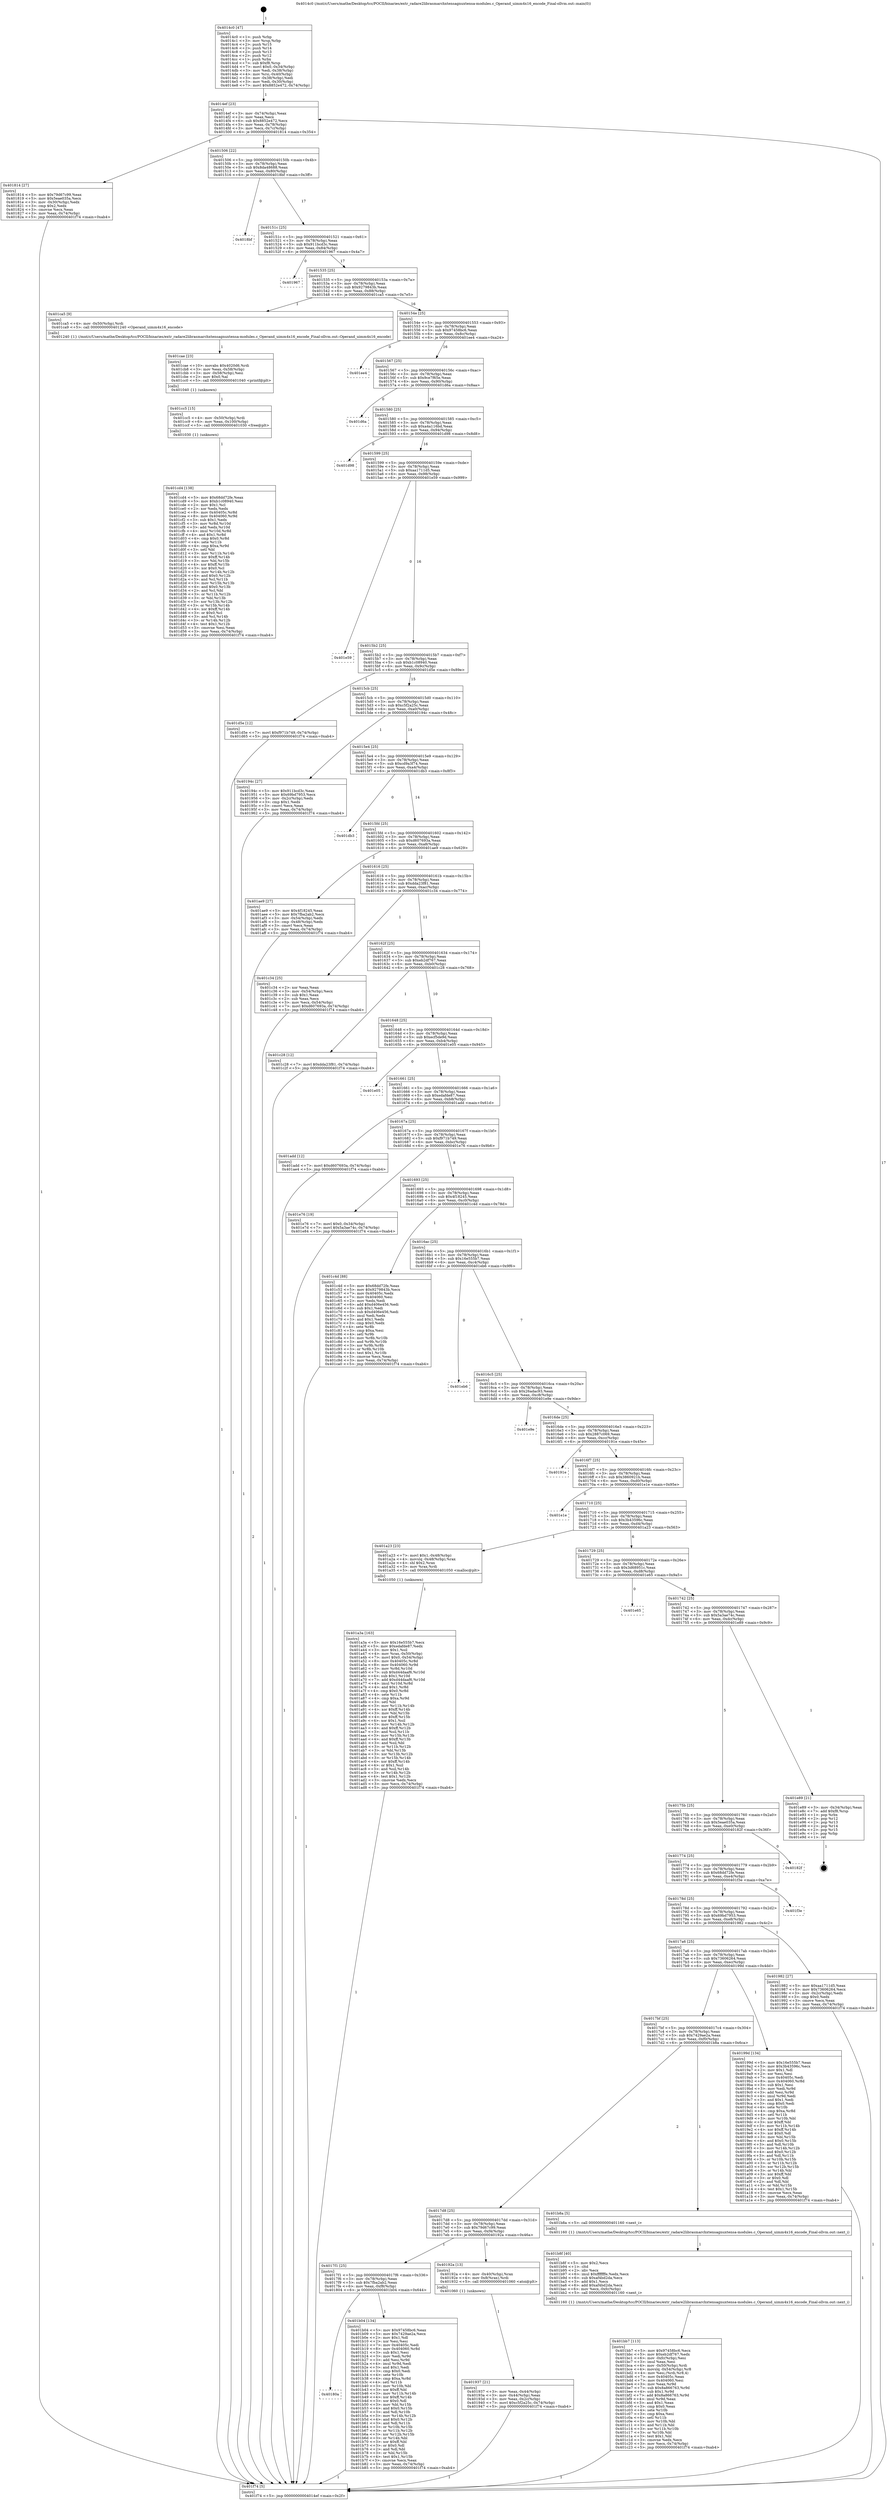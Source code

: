 digraph "0x4014c0" {
  label = "0x4014c0 (/mnt/c/Users/mathe/Desktop/tcc/POCII/binaries/extr_radare2librasmarchxtensagnuxtensa-modules.c_Operand_uimm4x16_encode_Final-ollvm.out::main(0))"
  labelloc = "t"
  node[shape=record]

  Entry [label="",width=0.3,height=0.3,shape=circle,fillcolor=black,style=filled]
  "0x4014ef" [label="{
     0x4014ef [23]\l
     | [instrs]\l
     &nbsp;&nbsp;0x4014ef \<+3\>: mov -0x74(%rbp),%eax\l
     &nbsp;&nbsp;0x4014f2 \<+2\>: mov %eax,%ecx\l
     &nbsp;&nbsp;0x4014f4 \<+6\>: sub $0x8852e472,%ecx\l
     &nbsp;&nbsp;0x4014fa \<+3\>: mov %eax,-0x78(%rbp)\l
     &nbsp;&nbsp;0x4014fd \<+3\>: mov %ecx,-0x7c(%rbp)\l
     &nbsp;&nbsp;0x401500 \<+6\>: je 0000000000401814 \<main+0x354\>\l
  }"]
  "0x401814" [label="{
     0x401814 [27]\l
     | [instrs]\l
     &nbsp;&nbsp;0x401814 \<+5\>: mov $0x79d67c99,%eax\l
     &nbsp;&nbsp;0x401819 \<+5\>: mov $0x5eae035a,%ecx\l
     &nbsp;&nbsp;0x40181e \<+3\>: mov -0x30(%rbp),%edx\l
     &nbsp;&nbsp;0x401821 \<+3\>: cmp $0x2,%edx\l
     &nbsp;&nbsp;0x401824 \<+3\>: cmovne %ecx,%eax\l
     &nbsp;&nbsp;0x401827 \<+3\>: mov %eax,-0x74(%rbp)\l
     &nbsp;&nbsp;0x40182a \<+5\>: jmp 0000000000401f74 \<main+0xab4\>\l
  }"]
  "0x401506" [label="{
     0x401506 [22]\l
     | [instrs]\l
     &nbsp;&nbsp;0x401506 \<+5\>: jmp 000000000040150b \<main+0x4b\>\l
     &nbsp;&nbsp;0x40150b \<+3\>: mov -0x78(%rbp),%eax\l
     &nbsp;&nbsp;0x40150e \<+5\>: sub $0x8da48688,%eax\l
     &nbsp;&nbsp;0x401513 \<+3\>: mov %eax,-0x80(%rbp)\l
     &nbsp;&nbsp;0x401516 \<+6\>: je 00000000004018bf \<main+0x3ff\>\l
  }"]
  "0x401f74" [label="{
     0x401f74 [5]\l
     | [instrs]\l
     &nbsp;&nbsp;0x401f74 \<+5\>: jmp 00000000004014ef \<main+0x2f\>\l
  }"]
  "0x4014c0" [label="{
     0x4014c0 [47]\l
     | [instrs]\l
     &nbsp;&nbsp;0x4014c0 \<+1\>: push %rbp\l
     &nbsp;&nbsp;0x4014c1 \<+3\>: mov %rsp,%rbp\l
     &nbsp;&nbsp;0x4014c4 \<+2\>: push %r15\l
     &nbsp;&nbsp;0x4014c6 \<+2\>: push %r14\l
     &nbsp;&nbsp;0x4014c8 \<+2\>: push %r13\l
     &nbsp;&nbsp;0x4014ca \<+2\>: push %r12\l
     &nbsp;&nbsp;0x4014cc \<+1\>: push %rbx\l
     &nbsp;&nbsp;0x4014cd \<+7\>: sub $0xf8,%rsp\l
     &nbsp;&nbsp;0x4014d4 \<+7\>: movl $0x0,-0x34(%rbp)\l
     &nbsp;&nbsp;0x4014db \<+3\>: mov %edi,-0x38(%rbp)\l
     &nbsp;&nbsp;0x4014de \<+4\>: mov %rsi,-0x40(%rbp)\l
     &nbsp;&nbsp;0x4014e2 \<+3\>: mov -0x38(%rbp),%edi\l
     &nbsp;&nbsp;0x4014e5 \<+3\>: mov %edi,-0x30(%rbp)\l
     &nbsp;&nbsp;0x4014e8 \<+7\>: movl $0x8852e472,-0x74(%rbp)\l
  }"]
  Exit [label="",width=0.3,height=0.3,shape=circle,fillcolor=black,style=filled,peripheries=2]
  "0x4018bf" [label="{
     0x4018bf\l
  }", style=dashed]
  "0x40151c" [label="{
     0x40151c [25]\l
     | [instrs]\l
     &nbsp;&nbsp;0x40151c \<+5\>: jmp 0000000000401521 \<main+0x61\>\l
     &nbsp;&nbsp;0x401521 \<+3\>: mov -0x78(%rbp),%eax\l
     &nbsp;&nbsp;0x401524 \<+5\>: sub $0x911bcd3c,%eax\l
     &nbsp;&nbsp;0x401529 \<+6\>: mov %eax,-0x84(%rbp)\l
     &nbsp;&nbsp;0x40152f \<+6\>: je 0000000000401967 \<main+0x4a7\>\l
  }"]
  "0x401cd4" [label="{
     0x401cd4 [138]\l
     | [instrs]\l
     &nbsp;&nbsp;0x401cd4 \<+5\>: mov $0x68dd72fe,%eax\l
     &nbsp;&nbsp;0x401cd9 \<+5\>: mov $0xb1c08940,%esi\l
     &nbsp;&nbsp;0x401cde \<+2\>: mov $0x1,%cl\l
     &nbsp;&nbsp;0x401ce0 \<+2\>: xor %edx,%edx\l
     &nbsp;&nbsp;0x401ce2 \<+8\>: mov 0x40405c,%r8d\l
     &nbsp;&nbsp;0x401cea \<+8\>: mov 0x404060,%r9d\l
     &nbsp;&nbsp;0x401cf2 \<+3\>: sub $0x1,%edx\l
     &nbsp;&nbsp;0x401cf5 \<+3\>: mov %r8d,%r10d\l
     &nbsp;&nbsp;0x401cf8 \<+3\>: add %edx,%r10d\l
     &nbsp;&nbsp;0x401cfb \<+4\>: imul %r10d,%r8d\l
     &nbsp;&nbsp;0x401cff \<+4\>: and $0x1,%r8d\l
     &nbsp;&nbsp;0x401d03 \<+4\>: cmp $0x0,%r8d\l
     &nbsp;&nbsp;0x401d07 \<+4\>: sete %r11b\l
     &nbsp;&nbsp;0x401d0b \<+4\>: cmp $0xa,%r9d\l
     &nbsp;&nbsp;0x401d0f \<+3\>: setl %bl\l
     &nbsp;&nbsp;0x401d12 \<+3\>: mov %r11b,%r14b\l
     &nbsp;&nbsp;0x401d15 \<+4\>: xor $0xff,%r14b\l
     &nbsp;&nbsp;0x401d19 \<+3\>: mov %bl,%r15b\l
     &nbsp;&nbsp;0x401d1c \<+4\>: xor $0xff,%r15b\l
     &nbsp;&nbsp;0x401d20 \<+3\>: xor $0x0,%cl\l
     &nbsp;&nbsp;0x401d23 \<+3\>: mov %r14b,%r12b\l
     &nbsp;&nbsp;0x401d26 \<+4\>: and $0x0,%r12b\l
     &nbsp;&nbsp;0x401d2a \<+3\>: and %cl,%r11b\l
     &nbsp;&nbsp;0x401d2d \<+3\>: mov %r15b,%r13b\l
     &nbsp;&nbsp;0x401d30 \<+4\>: and $0x0,%r13b\l
     &nbsp;&nbsp;0x401d34 \<+2\>: and %cl,%bl\l
     &nbsp;&nbsp;0x401d36 \<+3\>: or %r11b,%r12b\l
     &nbsp;&nbsp;0x401d39 \<+3\>: or %bl,%r13b\l
     &nbsp;&nbsp;0x401d3c \<+3\>: xor %r13b,%r12b\l
     &nbsp;&nbsp;0x401d3f \<+3\>: or %r15b,%r14b\l
     &nbsp;&nbsp;0x401d42 \<+4\>: xor $0xff,%r14b\l
     &nbsp;&nbsp;0x401d46 \<+3\>: or $0x0,%cl\l
     &nbsp;&nbsp;0x401d49 \<+3\>: and %cl,%r14b\l
     &nbsp;&nbsp;0x401d4c \<+3\>: or %r14b,%r12b\l
     &nbsp;&nbsp;0x401d4f \<+4\>: test $0x1,%r12b\l
     &nbsp;&nbsp;0x401d53 \<+3\>: cmovne %esi,%eax\l
     &nbsp;&nbsp;0x401d56 \<+3\>: mov %eax,-0x74(%rbp)\l
     &nbsp;&nbsp;0x401d59 \<+5\>: jmp 0000000000401f74 \<main+0xab4\>\l
  }"]
  "0x401967" [label="{
     0x401967\l
  }", style=dashed]
  "0x401535" [label="{
     0x401535 [25]\l
     | [instrs]\l
     &nbsp;&nbsp;0x401535 \<+5\>: jmp 000000000040153a \<main+0x7a\>\l
     &nbsp;&nbsp;0x40153a \<+3\>: mov -0x78(%rbp),%eax\l
     &nbsp;&nbsp;0x40153d \<+5\>: sub $0x9279843b,%eax\l
     &nbsp;&nbsp;0x401542 \<+6\>: mov %eax,-0x88(%rbp)\l
     &nbsp;&nbsp;0x401548 \<+6\>: je 0000000000401ca5 \<main+0x7e5\>\l
  }"]
  "0x401cc5" [label="{
     0x401cc5 [15]\l
     | [instrs]\l
     &nbsp;&nbsp;0x401cc5 \<+4\>: mov -0x50(%rbp),%rdi\l
     &nbsp;&nbsp;0x401cc9 \<+6\>: mov %eax,-0x100(%rbp)\l
     &nbsp;&nbsp;0x401ccf \<+5\>: call 0000000000401030 \<free@plt\>\l
     | [calls]\l
     &nbsp;&nbsp;0x401030 \{1\} (unknown)\l
  }"]
  "0x401ca5" [label="{
     0x401ca5 [9]\l
     | [instrs]\l
     &nbsp;&nbsp;0x401ca5 \<+4\>: mov -0x50(%rbp),%rdi\l
     &nbsp;&nbsp;0x401ca9 \<+5\>: call 0000000000401240 \<Operand_uimm4x16_encode\>\l
     | [calls]\l
     &nbsp;&nbsp;0x401240 \{1\} (/mnt/c/Users/mathe/Desktop/tcc/POCII/binaries/extr_radare2librasmarchxtensagnuxtensa-modules.c_Operand_uimm4x16_encode_Final-ollvm.out::Operand_uimm4x16_encode)\l
  }"]
  "0x40154e" [label="{
     0x40154e [25]\l
     | [instrs]\l
     &nbsp;&nbsp;0x40154e \<+5\>: jmp 0000000000401553 \<main+0x93\>\l
     &nbsp;&nbsp;0x401553 \<+3\>: mov -0x78(%rbp),%eax\l
     &nbsp;&nbsp;0x401556 \<+5\>: sub $0x97458bc6,%eax\l
     &nbsp;&nbsp;0x40155b \<+6\>: mov %eax,-0x8c(%rbp)\l
     &nbsp;&nbsp;0x401561 \<+6\>: je 0000000000401ee4 \<main+0xa24\>\l
  }"]
  "0x401cae" [label="{
     0x401cae [23]\l
     | [instrs]\l
     &nbsp;&nbsp;0x401cae \<+10\>: movabs $0x4020d6,%rdi\l
     &nbsp;&nbsp;0x401cb8 \<+3\>: mov %eax,-0x58(%rbp)\l
     &nbsp;&nbsp;0x401cbb \<+3\>: mov -0x58(%rbp),%esi\l
     &nbsp;&nbsp;0x401cbe \<+2\>: mov $0x0,%al\l
     &nbsp;&nbsp;0x401cc0 \<+5\>: call 0000000000401040 \<printf@plt\>\l
     | [calls]\l
     &nbsp;&nbsp;0x401040 \{1\} (unknown)\l
  }"]
  "0x401ee4" [label="{
     0x401ee4\l
  }", style=dashed]
  "0x401567" [label="{
     0x401567 [25]\l
     | [instrs]\l
     &nbsp;&nbsp;0x401567 \<+5\>: jmp 000000000040156c \<main+0xac\>\l
     &nbsp;&nbsp;0x40156c \<+3\>: mov -0x78(%rbp),%eax\l
     &nbsp;&nbsp;0x40156f \<+5\>: sub $0x9ce7f65e,%eax\l
     &nbsp;&nbsp;0x401574 \<+6\>: mov %eax,-0x90(%rbp)\l
     &nbsp;&nbsp;0x40157a \<+6\>: je 0000000000401d6a \<main+0x8aa\>\l
  }"]
  "0x401bb7" [label="{
     0x401bb7 [113]\l
     | [instrs]\l
     &nbsp;&nbsp;0x401bb7 \<+5\>: mov $0x97458bc6,%ecx\l
     &nbsp;&nbsp;0x401bbc \<+5\>: mov $0xeb2df767,%edx\l
     &nbsp;&nbsp;0x401bc1 \<+6\>: mov -0xfc(%rbp),%esi\l
     &nbsp;&nbsp;0x401bc7 \<+3\>: imul %eax,%esi\l
     &nbsp;&nbsp;0x401bca \<+4\>: mov -0x50(%rbp),%rdi\l
     &nbsp;&nbsp;0x401bce \<+4\>: movslq -0x54(%rbp),%r8\l
     &nbsp;&nbsp;0x401bd2 \<+4\>: mov %esi,(%rdi,%r8,4)\l
     &nbsp;&nbsp;0x401bd6 \<+7\>: mov 0x40405c,%eax\l
     &nbsp;&nbsp;0x401bdd \<+7\>: mov 0x404060,%esi\l
     &nbsp;&nbsp;0x401be4 \<+3\>: mov %eax,%r9d\l
     &nbsp;&nbsp;0x401be7 \<+7\>: sub $0x8a866763,%r9d\l
     &nbsp;&nbsp;0x401bee \<+4\>: sub $0x1,%r9d\l
     &nbsp;&nbsp;0x401bf2 \<+7\>: add $0x8a866763,%r9d\l
     &nbsp;&nbsp;0x401bf9 \<+4\>: imul %r9d,%eax\l
     &nbsp;&nbsp;0x401bfd \<+3\>: and $0x1,%eax\l
     &nbsp;&nbsp;0x401c00 \<+3\>: cmp $0x0,%eax\l
     &nbsp;&nbsp;0x401c03 \<+4\>: sete %r10b\l
     &nbsp;&nbsp;0x401c07 \<+3\>: cmp $0xa,%esi\l
     &nbsp;&nbsp;0x401c0a \<+4\>: setl %r11b\l
     &nbsp;&nbsp;0x401c0e \<+3\>: mov %r10b,%bl\l
     &nbsp;&nbsp;0x401c11 \<+3\>: and %r11b,%bl\l
     &nbsp;&nbsp;0x401c14 \<+3\>: xor %r11b,%r10b\l
     &nbsp;&nbsp;0x401c17 \<+3\>: or %r10b,%bl\l
     &nbsp;&nbsp;0x401c1a \<+3\>: test $0x1,%bl\l
     &nbsp;&nbsp;0x401c1d \<+3\>: cmovne %edx,%ecx\l
     &nbsp;&nbsp;0x401c20 \<+3\>: mov %ecx,-0x74(%rbp)\l
     &nbsp;&nbsp;0x401c23 \<+5\>: jmp 0000000000401f74 \<main+0xab4\>\l
  }"]
  "0x401d6a" [label="{
     0x401d6a\l
  }", style=dashed]
  "0x401580" [label="{
     0x401580 [25]\l
     | [instrs]\l
     &nbsp;&nbsp;0x401580 \<+5\>: jmp 0000000000401585 \<main+0xc5\>\l
     &nbsp;&nbsp;0x401585 \<+3\>: mov -0x78(%rbp),%eax\l
     &nbsp;&nbsp;0x401588 \<+5\>: sub $0xa4a116bd,%eax\l
     &nbsp;&nbsp;0x40158d \<+6\>: mov %eax,-0x94(%rbp)\l
     &nbsp;&nbsp;0x401593 \<+6\>: je 0000000000401d98 \<main+0x8d8\>\l
  }"]
  "0x401b8f" [label="{
     0x401b8f [40]\l
     | [instrs]\l
     &nbsp;&nbsp;0x401b8f \<+5\>: mov $0x2,%ecx\l
     &nbsp;&nbsp;0x401b94 \<+1\>: cltd\l
     &nbsp;&nbsp;0x401b95 \<+2\>: idiv %ecx\l
     &nbsp;&nbsp;0x401b97 \<+6\>: imul $0xfffffffe,%edx,%ecx\l
     &nbsp;&nbsp;0x401b9d \<+6\>: sub $0xaf4bd2da,%ecx\l
     &nbsp;&nbsp;0x401ba3 \<+3\>: add $0x1,%ecx\l
     &nbsp;&nbsp;0x401ba6 \<+6\>: add $0xaf4bd2da,%ecx\l
     &nbsp;&nbsp;0x401bac \<+6\>: mov %ecx,-0xfc(%rbp)\l
     &nbsp;&nbsp;0x401bb2 \<+5\>: call 0000000000401160 \<next_i\>\l
     | [calls]\l
     &nbsp;&nbsp;0x401160 \{1\} (/mnt/c/Users/mathe/Desktop/tcc/POCII/binaries/extr_radare2librasmarchxtensagnuxtensa-modules.c_Operand_uimm4x16_encode_Final-ollvm.out::next_i)\l
  }"]
  "0x401d98" [label="{
     0x401d98\l
  }", style=dashed]
  "0x401599" [label="{
     0x401599 [25]\l
     | [instrs]\l
     &nbsp;&nbsp;0x401599 \<+5\>: jmp 000000000040159e \<main+0xde\>\l
     &nbsp;&nbsp;0x40159e \<+3\>: mov -0x78(%rbp),%eax\l
     &nbsp;&nbsp;0x4015a1 \<+5\>: sub $0xaa1711d5,%eax\l
     &nbsp;&nbsp;0x4015a6 \<+6\>: mov %eax,-0x98(%rbp)\l
     &nbsp;&nbsp;0x4015ac \<+6\>: je 0000000000401e59 \<main+0x999\>\l
  }"]
  "0x40180a" [label="{
     0x40180a\l
  }", style=dashed]
  "0x401e59" [label="{
     0x401e59\l
  }", style=dashed]
  "0x4015b2" [label="{
     0x4015b2 [25]\l
     | [instrs]\l
     &nbsp;&nbsp;0x4015b2 \<+5\>: jmp 00000000004015b7 \<main+0xf7\>\l
     &nbsp;&nbsp;0x4015b7 \<+3\>: mov -0x78(%rbp),%eax\l
     &nbsp;&nbsp;0x4015ba \<+5\>: sub $0xb1c08940,%eax\l
     &nbsp;&nbsp;0x4015bf \<+6\>: mov %eax,-0x9c(%rbp)\l
     &nbsp;&nbsp;0x4015c5 \<+6\>: je 0000000000401d5e \<main+0x89e\>\l
  }"]
  "0x401b04" [label="{
     0x401b04 [134]\l
     | [instrs]\l
     &nbsp;&nbsp;0x401b04 \<+5\>: mov $0x97458bc6,%eax\l
     &nbsp;&nbsp;0x401b09 \<+5\>: mov $0x7429ae2a,%ecx\l
     &nbsp;&nbsp;0x401b0e \<+2\>: mov $0x1,%dl\l
     &nbsp;&nbsp;0x401b10 \<+2\>: xor %esi,%esi\l
     &nbsp;&nbsp;0x401b12 \<+7\>: mov 0x40405c,%edi\l
     &nbsp;&nbsp;0x401b19 \<+8\>: mov 0x404060,%r8d\l
     &nbsp;&nbsp;0x401b21 \<+3\>: sub $0x1,%esi\l
     &nbsp;&nbsp;0x401b24 \<+3\>: mov %edi,%r9d\l
     &nbsp;&nbsp;0x401b27 \<+3\>: add %esi,%r9d\l
     &nbsp;&nbsp;0x401b2a \<+4\>: imul %r9d,%edi\l
     &nbsp;&nbsp;0x401b2e \<+3\>: and $0x1,%edi\l
     &nbsp;&nbsp;0x401b31 \<+3\>: cmp $0x0,%edi\l
     &nbsp;&nbsp;0x401b34 \<+4\>: sete %r10b\l
     &nbsp;&nbsp;0x401b38 \<+4\>: cmp $0xa,%r8d\l
     &nbsp;&nbsp;0x401b3c \<+4\>: setl %r11b\l
     &nbsp;&nbsp;0x401b40 \<+3\>: mov %r10b,%bl\l
     &nbsp;&nbsp;0x401b43 \<+3\>: xor $0xff,%bl\l
     &nbsp;&nbsp;0x401b46 \<+3\>: mov %r11b,%r14b\l
     &nbsp;&nbsp;0x401b49 \<+4\>: xor $0xff,%r14b\l
     &nbsp;&nbsp;0x401b4d \<+3\>: xor $0x0,%dl\l
     &nbsp;&nbsp;0x401b50 \<+3\>: mov %bl,%r15b\l
     &nbsp;&nbsp;0x401b53 \<+4\>: and $0x0,%r15b\l
     &nbsp;&nbsp;0x401b57 \<+3\>: and %dl,%r10b\l
     &nbsp;&nbsp;0x401b5a \<+3\>: mov %r14b,%r12b\l
     &nbsp;&nbsp;0x401b5d \<+4\>: and $0x0,%r12b\l
     &nbsp;&nbsp;0x401b61 \<+3\>: and %dl,%r11b\l
     &nbsp;&nbsp;0x401b64 \<+3\>: or %r10b,%r15b\l
     &nbsp;&nbsp;0x401b67 \<+3\>: or %r11b,%r12b\l
     &nbsp;&nbsp;0x401b6a \<+3\>: xor %r12b,%r15b\l
     &nbsp;&nbsp;0x401b6d \<+3\>: or %r14b,%bl\l
     &nbsp;&nbsp;0x401b70 \<+3\>: xor $0xff,%bl\l
     &nbsp;&nbsp;0x401b73 \<+3\>: or $0x0,%dl\l
     &nbsp;&nbsp;0x401b76 \<+2\>: and %dl,%bl\l
     &nbsp;&nbsp;0x401b78 \<+3\>: or %bl,%r15b\l
     &nbsp;&nbsp;0x401b7b \<+4\>: test $0x1,%r15b\l
     &nbsp;&nbsp;0x401b7f \<+3\>: cmovne %ecx,%eax\l
     &nbsp;&nbsp;0x401b82 \<+3\>: mov %eax,-0x74(%rbp)\l
     &nbsp;&nbsp;0x401b85 \<+5\>: jmp 0000000000401f74 \<main+0xab4\>\l
  }"]
  "0x401d5e" [label="{
     0x401d5e [12]\l
     | [instrs]\l
     &nbsp;&nbsp;0x401d5e \<+7\>: movl $0xf971b749,-0x74(%rbp)\l
     &nbsp;&nbsp;0x401d65 \<+5\>: jmp 0000000000401f74 \<main+0xab4\>\l
  }"]
  "0x4015cb" [label="{
     0x4015cb [25]\l
     | [instrs]\l
     &nbsp;&nbsp;0x4015cb \<+5\>: jmp 00000000004015d0 \<main+0x110\>\l
     &nbsp;&nbsp;0x4015d0 \<+3\>: mov -0x78(%rbp),%eax\l
     &nbsp;&nbsp;0x4015d3 \<+5\>: sub $0xc5f2a25c,%eax\l
     &nbsp;&nbsp;0x4015d8 \<+6\>: mov %eax,-0xa0(%rbp)\l
     &nbsp;&nbsp;0x4015de \<+6\>: je 000000000040194c \<main+0x48c\>\l
  }"]
  "0x401a3a" [label="{
     0x401a3a [163]\l
     | [instrs]\l
     &nbsp;&nbsp;0x401a3a \<+5\>: mov $0x16e555b7,%ecx\l
     &nbsp;&nbsp;0x401a3f \<+5\>: mov $0xedafde87,%edx\l
     &nbsp;&nbsp;0x401a44 \<+3\>: mov $0x1,%sil\l
     &nbsp;&nbsp;0x401a47 \<+4\>: mov %rax,-0x50(%rbp)\l
     &nbsp;&nbsp;0x401a4b \<+7\>: movl $0x0,-0x54(%rbp)\l
     &nbsp;&nbsp;0x401a52 \<+8\>: mov 0x40405c,%r8d\l
     &nbsp;&nbsp;0x401a5a \<+8\>: mov 0x404060,%r9d\l
     &nbsp;&nbsp;0x401a62 \<+3\>: mov %r8d,%r10d\l
     &nbsp;&nbsp;0x401a65 \<+7\>: sub $0xd44daaf6,%r10d\l
     &nbsp;&nbsp;0x401a6c \<+4\>: sub $0x1,%r10d\l
     &nbsp;&nbsp;0x401a70 \<+7\>: add $0xd44daaf6,%r10d\l
     &nbsp;&nbsp;0x401a77 \<+4\>: imul %r10d,%r8d\l
     &nbsp;&nbsp;0x401a7b \<+4\>: and $0x1,%r8d\l
     &nbsp;&nbsp;0x401a7f \<+4\>: cmp $0x0,%r8d\l
     &nbsp;&nbsp;0x401a83 \<+4\>: sete %r11b\l
     &nbsp;&nbsp;0x401a87 \<+4\>: cmp $0xa,%r9d\l
     &nbsp;&nbsp;0x401a8b \<+3\>: setl %bl\l
     &nbsp;&nbsp;0x401a8e \<+3\>: mov %r11b,%r14b\l
     &nbsp;&nbsp;0x401a91 \<+4\>: xor $0xff,%r14b\l
     &nbsp;&nbsp;0x401a95 \<+3\>: mov %bl,%r15b\l
     &nbsp;&nbsp;0x401a98 \<+4\>: xor $0xff,%r15b\l
     &nbsp;&nbsp;0x401a9c \<+4\>: xor $0x1,%sil\l
     &nbsp;&nbsp;0x401aa0 \<+3\>: mov %r14b,%r12b\l
     &nbsp;&nbsp;0x401aa3 \<+4\>: and $0xff,%r12b\l
     &nbsp;&nbsp;0x401aa7 \<+3\>: and %sil,%r11b\l
     &nbsp;&nbsp;0x401aaa \<+3\>: mov %r15b,%r13b\l
     &nbsp;&nbsp;0x401aad \<+4\>: and $0xff,%r13b\l
     &nbsp;&nbsp;0x401ab1 \<+3\>: and %sil,%bl\l
     &nbsp;&nbsp;0x401ab4 \<+3\>: or %r11b,%r12b\l
     &nbsp;&nbsp;0x401ab7 \<+3\>: or %bl,%r13b\l
     &nbsp;&nbsp;0x401aba \<+3\>: xor %r13b,%r12b\l
     &nbsp;&nbsp;0x401abd \<+3\>: or %r15b,%r14b\l
     &nbsp;&nbsp;0x401ac0 \<+4\>: xor $0xff,%r14b\l
     &nbsp;&nbsp;0x401ac4 \<+4\>: or $0x1,%sil\l
     &nbsp;&nbsp;0x401ac8 \<+3\>: and %sil,%r14b\l
     &nbsp;&nbsp;0x401acb \<+3\>: or %r14b,%r12b\l
     &nbsp;&nbsp;0x401ace \<+4\>: test $0x1,%r12b\l
     &nbsp;&nbsp;0x401ad2 \<+3\>: cmovne %edx,%ecx\l
     &nbsp;&nbsp;0x401ad5 \<+3\>: mov %ecx,-0x74(%rbp)\l
     &nbsp;&nbsp;0x401ad8 \<+5\>: jmp 0000000000401f74 \<main+0xab4\>\l
  }"]
  "0x40194c" [label="{
     0x40194c [27]\l
     | [instrs]\l
     &nbsp;&nbsp;0x40194c \<+5\>: mov $0x911bcd3c,%eax\l
     &nbsp;&nbsp;0x401951 \<+5\>: mov $0x69bd7953,%ecx\l
     &nbsp;&nbsp;0x401956 \<+3\>: mov -0x2c(%rbp),%edx\l
     &nbsp;&nbsp;0x401959 \<+3\>: cmp $0x1,%edx\l
     &nbsp;&nbsp;0x40195c \<+3\>: cmovl %ecx,%eax\l
     &nbsp;&nbsp;0x40195f \<+3\>: mov %eax,-0x74(%rbp)\l
     &nbsp;&nbsp;0x401962 \<+5\>: jmp 0000000000401f74 \<main+0xab4\>\l
  }"]
  "0x4015e4" [label="{
     0x4015e4 [25]\l
     | [instrs]\l
     &nbsp;&nbsp;0x4015e4 \<+5\>: jmp 00000000004015e9 \<main+0x129\>\l
     &nbsp;&nbsp;0x4015e9 \<+3\>: mov -0x78(%rbp),%eax\l
     &nbsp;&nbsp;0x4015ec \<+5\>: sub $0xcd9a3f74,%eax\l
     &nbsp;&nbsp;0x4015f1 \<+6\>: mov %eax,-0xa4(%rbp)\l
     &nbsp;&nbsp;0x4015f7 \<+6\>: je 0000000000401db3 \<main+0x8f3\>\l
  }"]
  "0x401937" [label="{
     0x401937 [21]\l
     | [instrs]\l
     &nbsp;&nbsp;0x401937 \<+3\>: mov %eax,-0x44(%rbp)\l
     &nbsp;&nbsp;0x40193a \<+3\>: mov -0x44(%rbp),%eax\l
     &nbsp;&nbsp;0x40193d \<+3\>: mov %eax,-0x2c(%rbp)\l
     &nbsp;&nbsp;0x401940 \<+7\>: movl $0xc5f2a25c,-0x74(%rbp)\l
     &nbsp;&nbsp;0x401947 \<+5\>: jmp 0000000000401f74 \<main+0xab4\>\l
  }"]
  "0x401db3" [label="{
     0x401db3\l
  }", style=dashed]
  "0x4015fd" [label="{
     0x4015fd [25]\l
     | [instrs]\l
     &nbsp;&nbsp;0x4015fd \<+5\>: jmp 0000000000401602 \<main+0x142\>\l
     &nbsp;&nbsp;0x401602 \<+3\>: mov -0x78(%rbp),%eax\l
     &nbsp;&nbsp;0x401605 \<+5\>: sub $0xd607693a,%eax\l
     &nbsp;&nbsp;0x40160a \<+6\>: mov %eax,-0xa8(%rbp)\l
     &nbsp;&nbsp;0x401610 \<+6\>: je 0000000000401ae9 \<main+0x629\>\l
  }"]
  "0x4017f1" [label="{
     0x4017f1 [25]\l
     | [instrs]\l
     &nbsp;&nbsp;0x4017f1 \<+5\>: jmp 00000000004017f6 \<main+0x336\>\l
     &nbsp;&nbsp;0x4017f6 \<+3\>: mov -0x78(%rbp),%eax\l
     &nbsp;&nbsp;0x4017f9 \<+5\>: sub $0x7fba2ab2,%eax\l
     &nbsp;&nbsp;0x4017fe \<+6\>: mov %eax,-0xf8(%rbp)\l
     &nbsp;&nbsp;0x401804 \<+6\>: je 0000000000401b04 \<main+0x644\>\l
  }"]
  "0x401ae9" [label="{
     0x401ae9 [27]\l
     | [instrs]\l
     &nbsp;&nbsp;0x401ae9 \<+5\>: mov $0x4f18245,%eax\l
     &nbsp;&nbsp;0x401aee \<+5\>: mov $0x7fba2ab2,%ecx\l
     &nbsp;&nbsp;0x401af3 \<+3\>: mov -0x54(%rbp),%edx\l
     &nbsp;&nbsp;0x401af6 \<+3\>: cmp -0x48(%rbp),%edx\l
     &nbsp;&nbsp;0x401af9 \<+3\>: cmovl %ecx,%eax\l
     &nbsp;&nbsp;0x401afc \<+3\>: mov %eax,-0x74(%rbp)\l
     &nbsp;&nbsp;0x401aff \<+5\>: jmp 0000000000401f74 \<main+0xab4\>\l
  }"]
  "0x401616" [label="{
     0x401616 [25]\l
     | [instrs]\l
     &nbsp;&nbsp;0x401616 \<+5\>: jmp 000000000040161b \<main+0x15b\>\l
     &nbsp;&nbsp;0x40161b \<+3\>: mov -0x78(%rbp),%eax\l
     &nbsp;&nbsp;0x40161e \<+5\>: sub $0xdda23f81,%eax\l
     &nbsp;&nbsp;0x401623 \<+6\>: mov %eax,-0xac(%rbp)\l
     &nbsp;&nbsp;0x401629 \<+6\>: je 0000000000401c34 \<main+0x774\>\l
  }"]
  "0x40192a" [label="{
     0x40192a [13]\l
     | [instrs]\l
     &nbsp;&nbsp;0x40192a \<+4\>: mov -0x40(%rbp),%rax\l
     &nbsp;&nbsp;0x40192e \<+4\>: mov 0x8(%rax),%rdi\l
     &nbsp;&nbsp;0x401932 \<+5\>: call 0000000000401060 \<atoi@plt\>\l
     | [calls]\l
     &nbsp;&nbsp;0x401060 \{1\} (unknown)\l
  }"]
  "0x401c34" [label="{
     0x401c34 [25]\l
     | [instrs]\l
     &nbsp;&nbsp;0x401c34 \<+2\>: xor %eax,%eax\l
     &nbsp;&nbsp;0x401c36 \<+3\>: mov -0x54(%rbp),%ecx\l
     &nbsp;&nbsp;0x401c39 \<+3\>: sub $0x1,%eax\l
     &nbsp;&nbsp;0x401c3c \<+2\>: sub %eax,%ecx\l
     &nbsp;&nbsp;0x401c3e \<+3\>: mov %ecx,-0x54(%rbp)\l
     &nbsp;&nbsp;0x401c41 \<+7\>: movl $0xd607693a,-0x74(%rbp)\l
     &nbsp;&nbsp;0x401c48 \<+5\>: jmp 0000000000401f74 \<main+0xab4\>\l
  }"]
  "0x40162f" [label="{
     0x40162f [25]\l
     | [instrs]\l
     &nbsp;&nbsp;0x40162f \<+5\>: jmp 0000000000401634 \<main+0x174\>\l
     &nbsp;&nbsp;0x401634 \<+3\>: mov -0x78(%rbp),%eax\l
     &nbsp;&nbsp;0x401637 \<+5\>: sub $0xeb2df767,%eax\l
     &nbsp;&nbsp;0x40163c \<+6\>: mov %eax,-0xb0(%rbp)\l
     &nbsp;&nbsp;0x401642 \<+6\>: je 0000000000401c28 \<main+0x768\>\l
  }"]
  "0x4017d8" [label="{
     0x4017d8 [25]\l
     | [instrs]\l
     &nbsp;&nbsp;0x4017d8 \<+5\>: jmp 00000000004017dd \<main+0x31d\>\l
     &nbsp;&nbsp;0x4017dd \<+3\>: mov -0x78(%rbp),%eax\l
     &nbsp;&nbsp;0x4017e0 \<+5\>: sub $0x79d67c99,%eax\l
     &nbsp;&nbsp;0x4017e5 \<+6\>: mov %eax,-0xf4(%rbp)\l
     &nbsp;&nbsp;0x4017eb \<+6\>: je 000000000040192a \<main+0x46a\>\l
  }"]
  "0x401c28" [label="{
     0x401c28 [12]\l
     | [instrs]\l
     &nbsp;&nbsp;0x401c28 \<+7\>: movl $0xdda23f81,-0x74(%rbp)\l
     &nbsp;&nbsp;0x401c2f \<+5\>: jmp 0000000000401f74 \<main+0xab4\>\l
  }"]
  "0x401648" [label="{
     0x401648 [25]\l
     | [instrs]\l
     &nbsp;&nbsp;0x401648 \<+5\>: jmp 000000000040164d \<main+0x18d\>\l
     &nbsp;&nbsp;0x40164d \<+3\>: mov -0x78(%rbp),%eax\l
     &nbsp;&nbsp;0x401650 \<+5\>: sub $0xecf5de9d,%eax\l
     &nbsp;&nbsp;0x401655 \<+6\>: mov %eax,-0xb4(%rbp)\l
     &nbsp;&nbsp;0x40165b \<+6\>: je 0000000000401e05 \<main+0x945\>\l
  }"]
  "0x401b8a" [label="{
     0x401b8a [5]\l
     | [instrs]\l
     &nbsp;&nbsp;0x401b8a \<+5\>: call 0000000000401160 \<next_i\>\l
     | [calls]\l
     &nbsp;&nbsp;0x401160 \{1\} (/mnt/c/Users/mathe/Desktop/tcc/POCII/binaries/extr_radare2librasmarchxtensagnuxtensa-modules.c_Operand_uimm4x16_encode_Final-ollvm.out::next_i)\l
  }"]
  "0x401e05" [label="{
     0x401e05\l
  }", style=dashed]
  "0x401661" [label="{
     0x401661 [25]\l
     | [instrs]\l
     &nbsp;&nbsp;0x401661 \<+5\>: jmp 0000000000401666 \<main+0x1a6\>\l
     &nbsp;&nbsp;0x401666 \<+3\>: mov -0x78(%rbp),%eax\l
     &nbsp;&nbsp;0x401669 \<+5\>: sub $0xedafde87,%eax\l
     &nbsp;&nbsp;0x40166e \<+6\>: mov %eax,-0xb8(%rbp)\l
     &nbsp;&nbsp;0x401674 \<+6\>: je 0000000000401add \<main+0x61d\>\l
  }"]
  "0x4017bf" [label="{
     0x4017bf [25]\l
     | [instrs]\l
     &nbsp;&nbsp;0x4017bf \<+5\>: jmp 00000000004017c4 \<main+0x304\>\l
     &nbsp;&nbsp;0x4017c4 \<+3\>: mov -0x78(%rbp),%eax\l
     &nbsp;&nbsp;0x4017c7 \<+5\>: sub $0x7429ae2a,%eax\l
     &nbsp;&nbsp;0x4017cc \<+6\>: mov %eax,-0xf0(%rbp)\l
     &nbsp;&nbsp;0x4017d2 \<+6\>: je 0000000000401b8a \<main+0x6ca\>\l
  }"]
  "0x401add" [label="{
     0x401add [12]\l
     | [instrs]\l
     &nbsp;&nbsp;0x401add \<+7\>: movl $0xd607693a,-0x74(%rbp)\l
     &nbsp;&nbsp;0x401ae4 \<+5\>: jmp 0000000000401f74 \<main+0xab4\>\l
  }"]
  "0x40167a" [label="{
     0x40167a [25]\l
     | [instrs]\l
     &nbsp;&nbsp;0x40167a \<+5\>: jmp 000000000040167f \<main+0x1bf\>\l
     &nbsp;&nbsp;0x40167f \<+3\>: mov -0x78(%rbp),%eax\l
     &nbsp;&nbsp;0x401682 \<+5\>: sub $0xf971b749,%eax\l
     &nbsp;&nbsp;0x401687 \<+6\>: mov %eax,-0xbc(%rbp)\l
     &nbsp;&nbsp;0x40168d \<+6\>: je 0000000000401e76 \<main+0x9b6\>\l
  }"]
  "0x40199d" [label="{
     0x40199d [134]\l
     | [instrs]\l
     &nbsp;&nbsp;0x40199d \<+5\>: mov $0x16e555b7,%eax\l
     &nbsp;&nbsp;0x4019a2 \<+5\>: mov $0x3b43596c,%ecx\l
     &nbsp;&nbsp;0x4019a7 \<+2\>: mov $0x1,%dl\l
     &nbsp;&nbsp;0x4019a9 \<+2\>: xor %esi,%esi\l
     &nbsp;&nbsp;0x4019ab \<+7\>: mov 0x40405c,%edi\l
     &nbsp;&nbsp;0x4019b2 \<+8\>: mov 0x404060,%r8d\l
     &nbsp;&nbsp;0x4019ba \<+3\>: sub $0x1,%esi\l
     &nbsp;&nbsp;0x4019bd \<+3\>: mov %edi,%r9d\l
     &nbsp;&nbsp;0x4019c0 \<+3\>: add %esi,%r9d\l
     &nbsp;&nbsp;0x4019c3 \<+4\>: imul %r9d,%edi\l
     &nbsp;&nbsp;0x4019c7 \<+3\>: and $0x1,%edi\l
     &nbsp;&nbsp;0x4019ca \<+3\>: cmp $0x0,%edi\l
     &nbsp;&nbsp;0x4019cd \<+4\>: sete %r10b\l
     &nbsp;&nbsp;0x4019d1 \<+4\>: cmp $0xa,%r8d\l
     &nbsp;&nbsp;0x4019d5 \<+4\>: setl %r11b\l
     &nbsp;&nbsp;0x4019d9 \<+3\>: mov %r10b,%bl\l
     &nbsp;&nbsp;0x4019dc \<+3\>: xor $0xff,%bl\l
     &nbsp;&nbsp;0x4019df \<+3\>: mov %r11b,%r14b\l
     &nbsp;&nbsp;0x4019e2 \<+4\>: xor $0xff,%r14b\l
     &nbsp;&nbsp;0x4019e6 \<+3\>: xor $0x0,%dl\l
     &nbsp;&nbsp;0x4019e9 \<+3\>: mov %bl,%r15b\l
     &nbsp;&nbsp;0x4019ec \<+4\>: and $0x0,%r15b\l
     &nbsp;&nbsp;0x4019f0 \<+3\>: and %dl,%r10b\l
     &nbsp;&nbsp;0x4019f3 \<+3\>: mov %r14b,%r12b\l
     &nbsp;&nbsp;0x4019f6 \<+4\>: and $0x0,%r12b\l
     &nbsp;&nbsp;0x4019fa \<+3\>: and %dl,%r11b\l
     &nbsp;&nbsp;0x4019fd \<+3\>: or %r10b,%r15b\l
     &nbsp;&nbsp;0x401a00 \<+3\>: or %r11b,%r12b\l
     &nbsp;&nbsp;0x401a03 \<+3\>: xor %r12b,%r15b\l
     &nbsp;&nbsp;0x401a06 \<+3\>: or %r14b,%bl\l
     &nbsp;&nbsp;0x401a09 \<+3\>: xor $0xff,%bl\l
     &nbsp;&nbsp;0x401a0c \<+3\>: or $0x0,%dl\l
     &nbsp;&nbsp;0x401a0f \<+2\>: and %dl,%bl\l
     &nbsp;&nbsp;0x401a11 \<+3\>: or %bl,%r15b\l
     &nbsp;&nbsp;0x401a14 \<+4\>: test $0x1,%r15b\l
     &nbsp;&nbsp;0x401a18 \<+3\>: cmovne %ecx,%eax\l
     &nbsp;&nbsp;0x401a1b \<+3\>: mov %eax,-0x74(%rbp)\l
     &nbsp;&nbsp;0x401a1e \<+5\>: jmp 0000000000401f74 \<main+0xab4\>\l
  }"]
  "0x401e76" [label="{
     0x401e76 [19]\l
     | [instrs]\l
     &nbsp;&nbsp;0x401e76 \<+7\>: movl $0x0,-0x34(%rbp)\l
     &nbsp;&nbsp;0x401e7d \<+7\>: movl $0x5a3ae74c,-0x74(%rbp)\l
     &nbsp;&nbsp;0x401e84 \<+5\>: jmp 0000000000401f74 \<main+0xab4\>\l
  }"]
  "0x401693" [label="{
     0x401693 [25]\l
     | [instrs]\l
     &nbsp;&nbsp;0x401693 \<+5\>: jmp 0000000000401698 \<main+0x1d8\>\l
     &nbsp;&nbsp;0x401698 \<+3\>: mov -0x78(%rbp),%eax\l
     &nbsp;&nbsp;0x40169b \<+5\>: sub $0x4f18245,%eax\l
     &nbsp;&nbsp;0x4016a0 \<+6\>: mov %eax,-0xc0(%rbp)\l
     &nbsp;&nbsp;0x4016a6 \<+6\>: je 0000000000401c4d \<main+0x78d\>\l
  }"]
  "0x4017a6" [label="{
     0x4017a6 [25]\l
     | [instrs]\l
     &nbsp;&nbsp;0x4017a6 \<+5\>: jmp 00000000004017ab \<main+0x2eb\>\l
     &nbsp;&nbsp;0x4017ab \<+3\>: mov -0x78(%rbp),%eax\l
     &nbsp;&nbsp;0x4017ae \<+5\>: sub $0x73606264,%eax\l
     &nbsp;&nbsp;0x4017b3 \<+6\>: mov %eax,-0xec(%rbp)\l
     &nbsp;&nbsp;0x4017b9 \<+6\>: je 000000000040199d \<main+0x4dd\>\l
  }"]
  "0x401c4d" [label="{
     0x401c4d [88]\l
     | [instrs]\l
     &nbsp;&nbsp;0x401c4d \<+5\>: mov $0x68dd72fe,%eax\l
     &nbsp;&nbsp;0x401c52 \<+5\>: mov $0x9279843b,%ecx\l
     &nbsp;&nbsp;0x401c57 \<+7\>: mov 0x40405c,%edx\l
     &nbsp;&nbsp;0x401c5e \<+7\>: mov 0x404060,%esi\l
     &nbsp;&nbsp;0x401c65 \<+2\>: mov %edx,%edi\l
     &nbsp;&nbsp;0x401c67 \<+6\>: add $0xd406e456,%edi\l
     &nbsp;&nbsp;0x401c6d \<+3\>: sub $0x1,%edi\l
     &nbsp;&nbsp;0x401c70 \<+6\>: sub $0xd406e456,%edi\l
     &nbsp;&nbsp;0x401c76 \<+3\>: imul %edi,%edx\l
     &nbsp;&nbsp;0x401c79 \<+3\>: and $0x1,%edx\l
     &nbsp;&nbsp;0x401c7c \<+3\>: cmp $0x0,%edx\l
     &nbsp;&nbsp;0x401c7f \<+4\>: sete %r8b\l
     &nbsp;&nbsp;0x401c83 \<+3\>: cmp $0xa,%esi\l
     &nbsp;&nbsp;0x401c86 \<+4\>: setl %r9b\l
     &nbsp;&nbsp;0x401c8a \<+3\>: mov %r8b,%r10b\l
     &nbsp;&nbsp;0x401c8d \<+3\>: and %r9b,%r10b\l
     &nbsp;&nbsp;0x401c90 \<+3\>: xor %r9b,%r8b\l
     &nbsp;&nbsp;0x401c93 \<+3\>: or %r8b,%r10b\l
     &nbsp;&nbsp;0x401c96 \<+4\>: test $0x1,%r10b\l
     &nbsp;&nbsp;0x401c9a \<+3\>: cmovne %ecx,%eax\l
     &nbsp;&nbsp;0x401c9d \<+3\>: mov %eax,-0x74(%rbp)\l
     &nbsp;&nbsp;0x401ca0 \<+5\>: jmp 0000000000401f74 \<main+0xab4\>\l
  }"]
  "0x4016ac" [label="{
     0x4016ac [25]\l
     | [instrs]\l
     &nbsp;&nbsp;0x4016ac \<+5\>: jmp 00000000004016b1 \<main+0x1f1\>\l
     &nbsp;&nbsp;0x4016b1 \<+3\>: mov -0x78(%rbp),%eax\l
     &nbsp;&nbsp;0x4016b4 \<+5\>: sub $0x16e555b7,%eax\l
     &nbsp;&nbsp;0x4016b9 \<+6\>: mov %eax,-0xc4(%rbp)\l
     &nbsp;&nbsp;0x4016bf \<+6\>: je 0000000000401eb6 \<main+0x9f6\>\l
  }"]
  "0x401982" [label="{
     0x401982 [27]\l
     | [instrs]\l
     &nbsp;&nbsp;0x401982 \<+5\>: mov $0xaa1711d5,%eax\l
     &nbsp;&nbsp;0x401987 \<+5\>: mov $0x73606264,%ecx\l
     &nbsp;&nbsp;0x40198c \<+3\>: mov -0x2c(%rbp),%edx\l
     &nbsp;&nbsp;0x40198f \<+3\>: cmp $0x0,%edx\l
     &nbsp;&nbsp;0x401992 \<+3\>: cmove %ecx,%eax\l
     &nbsp;&nbsp;0x401995 \<+3\>: mov %eax,-0x74(%rbp)\l
     &nbsp;&nbsp;0x401998 \<+5\>: jmp 0000000000401f74 \<main+0xab4\>\l
  }"]
  "0x401eb6" [label="{
     0x401eb6\l
  }", style=dashed]
  "0x4016c5" [label="{
     0x4016c5 [25]\l
     | [instrs]\l
     &nbsp;&nbsp;0x4016c5 \<+5\>: jmp 00000000004016ca \<main+0x20a\>\l
     &nbsp;&nbsp;0x4016ca \<+3\>: mov -0x78(%rbp),%eax\l
     &nbsp;&nbsp;0x4016cd \<+5\>: sub $0x26adac93,%eax\l
     &nbsp;&nbsp;0x4016d2 \<+6\>: mov %eax,-0xc8(%rbp)\l
     &nbsp;&nbsp;0x4016d8 \<+6\>: je 0000000000401e9e \<main+0x9de\>\l
  }"]
  "0x40178d" [label="{
     0x40178d [25]\l
     | [instrs]\l
     &nbsp;&nbsp;0x40178d \<+5\>: jmp 0000000000401792 \<main+0x2d2\>\l
     &nbsp;&nbsp;0x401792 \<+3\>: mov -0x78(%rbp),%eax\l
     &nbsp;&nbsp;0x401795 \<+5\>: sub $0x69bd7953,%eax\l
     &nbsp;&nbsp;0x40179a \<+6\>: mov %eax,-0xe8(%rbp)\l
     &nbsp;&nbsp;0x4017a0 \<+6\>: je 0000000000401982 \<main+0x4c2\>\l
  }"]
  "0x401e9e" [label="{
     0x401e9e\l
  }", style=dashed]
  "0x4016de" [label="{
     0x4016de [25]\l
     | [instrs]\l
     &nbsp;&nbsp;0x4016de \<+5\>: jmp 00000000004016e3 \<main+0x223\>\l
     &nbsp;&nbsp;0x4016e3 \<+3\>: mov -0x78(%rbp),%eax\l
     &nbsp;&nbsp;0x4016e6 \<+5\>: sub $0x2887c069,%eax\l
     &nbsp;&nbsp;0x4016eb \<+6\>: mov %eax,-0xcc(%rbp)\l
     &nbsp;&nbsp;0x4016f1 \<+6\>: je 000000000040191e \<main+0x45e\>\l
  }"]
  "0x401f3e" [label="{
     0x401f3e\l
  }", style=dashed]
  "0x40191e" [label="{
     0x40191e\l
  }", style=dashed]
  "0x4016f7" [label="{
     0x4016f7 [25]\l
     | [instrs]\l
     &nbsp;&nbsp;0x4016f7 \<+5\>: jmp 00000000004016fc \<main+0x23c\>\l
     &nbsp;&nbsp;0x4016fc \<+3\>: mov -0x78(%rbp),%eax\l
     &nbsp;&nbsp;0x4016ff \<+5\>: sub $0x3860921b,%eax\l
     &nbsp;&nbsp;0x401704 \<+6\>: mov %eax,-0xd0(%rbp)\l
     &nbsp;&nbsp;0x40170a \<+6\>: je 0000000000401e1e \<main+0x95e\>\l
  }"]
  "0x401774" [label="{
     0x401774 [25]\l
     | [instrs]\l
     &nbsp;&nbsp;0x401774 \<+5\>: jmp 0000000000401779 \<main+0x2b9\>\l
     &nbsp;&nbsp;0x401779 \<+3\>: mov -0x78(%rbp),%eax\l
     &nbsp;&nbsp;0x40177c \<+5\>: sub $0x68dd72fe,%eax\l
     &nbsp;&nbsp;0x401781 \<+6\>: mov %eax,-0xe4(%rbp)\l
     &nbsp;&nbsp;0x401787 \<+6\>: je 0000000000401f3e \<main+0xa7e\>\l
  }"]
  "0x401e1e" [label="{
     0x401e1e\l
  }", style=dashed]
  "0x401710" [label="{
     0x401710 [25]\l
     | [instrs]\l
     &nbsp;&nbsp;0x401710 \<+5\>: jmp 0000000000401715 \<main+0x255\>\l
     &nbsp;&nbsp;0x401715 \<+3\>: mov -0x78(%rbp),%eax\l
     &nbsp;&nbsp;0x401718 \<+5\>: sub $0x3b43596c,%eax\l
     &nbsp;&nbsp;0x40171d \<+6\>: mov %eax,-0xd4(%rbp)\l
     &nbsp;&nbsp;0x401723 \<+6\>: je 0000000000401a23 \<main+0x563\>\l
  }"]
  "0x40182f" [label="{
     0x40182f\l
  }", style=dashed]
  "0x401a23" [label="{
     0x401a23 [23]\l
     | [instrs]\l
     &nbsp;&nbsp;0x401a23 \<+7\>: movl $0x1,-0x48(%rbp)\l
     &nbsp;&nbsp;0x401a2a \<+4\>: movslq -0x48(%rbp),%rax\l
     &nbsp;&nbsp;0x401a2e \<+4\>: shl $0x2,%rax\l
     &nbsp;&nbsp;0x401a32 \<+3\>: mov %rax,%rdi\l
     &nbsp;&nbsp;0x401a35 \<+5\>: call 0000000000401050 \<malloc@plt\>\l
     | [calls]\l
     &nbsp;&nbsp;0x401050 \{1\} (unknown)\l
  }"]
  "0x401729" [label="{
     0x401729 [25]\l
     | [instrs]\l
     &nbsp;&nbsp;0x401729 \<+5\>: jmp 000000000040172e \<main+0x26e\>\l
     &nbsp;&nbsp;0x40172e \<+3\>: mov -0x78(%rbp),%eax\l
     &nbsp;&nbsp;0x401731 \<+5\>: sub $0x3d68951c,%eax\l
     &nbsp;&nbsp;0x401736 \<+6\>: mov %eax,-0xd8(%rbp)\l
     &nbsp;&nbsp;0x40173c \<+6\>: je 0000000000401e65 \<main+0x9a5\>\l
  }"]
  "0x40175b" [label="{
     0x40175b [25]\l
     | [instrs]\l
     &nbsp;&nbsp;0x40175b \<+5\>: jmp 0000000000401760 \<main+0x2a0\>\l
     &nbsp;&nbsp;0x401760 \<+3\>: mov -0x78(%rbp),%eax\l
     &nbsp;&nbsp;0x401763 \<+5\>: sub $0x5eae035a,%eax\l
     &nbsp;&nbsp;0x401768 \<+6\>: mov %eax,-0xe0(%rbp)\l
     &nbsp;&nbsp;0x40176e \<+6\>: je 000000000040182f \<main+0x36f\>\l
  }"]
  "0x401e65" [label="{
     0x401e65\l
  }", style=dashed]
  "0x401742" [label="{
     0x401742 [25]\l
     | [instrs]\l
     &nbsp;&nbsp;0x401742 \<+5\>: jmp 0000000000401747 \<main+0x287\>\l
     &nbsp;&nbsp;0x401747 \<+3\>: mov -0x78(%rbp),%eax\l
     &nbsp;&nbsp;0x40174a \<+5\>: sub $0x5a3ae74c,%eax\l
     &nbsp;&nbsp;0x40174f \<+6\>: mov %eax,-0xdc(%rbp)\l
     &nbsp;&nbsp;0x401755 \<+6\>: je 0000000000401e89 \<main+0x9c9\>\l
  }"]
  "0x401e89" [label="{
     0x401e89 [21]\l
     | [instrs]\l
     &nbsp;&nbsp;0x401e89 \<+3\>: mov -0x34(%rbp),%eax\l
     &nbsp;&nbsp;0x401e8c \<+7\>: add $0xf8,%rsp\l
     &nbsp;&nbsp;0x401e93 \<+1\>: pop %rbx\l
     &nbsp;&nbsp;0x401e94 \<+2\>: pop %r12\l
     &nbsp;&nbsp;0x401e96 \<+2\>: pop %r13\l
     &nbsp;&nbsp;0x401e98 \<+2\>: pop %r14\l
     &nbsp;&nbsp;0x401e9a \<+2\>: pop %r15\l
     &nbsp;&nbsp;0x401e9c \<+1\>: pop %rbp\l
     &nbsp;&nbsp;0x401e9d \<+1\>: ret\l
  }"]
  Entry -> "0x4014c0" [label=" 1"]
  "0x4014ef" -> "0x401814" [label=" 1"]
  "0x4014ef" -> "0x401506" [label=" 17"]
  "0x401814" -> "0x401f74" [label=" 1"]
  "0x4014c0" -> "0x4014ef" [label=" 1"]
  "0x401f74" -> "0x4014ef" [label=" 17"]
  "0x401e89" -> Exit [label=" 1"]
  "0x401506" -> "0x4018bf" [label=" 0"]
  "0x401506" -> "0x40151c" [label=" 17"]
  "0x401e76" -> "0x401f74" [label=" 1"]
  "0x40151c" -> "0x401967" [label=" 0"]
  "0x40151c" -> "0x401535" [label=" 17"]
  "0x401d5e" -> "0x401f74" [label=" 1"]
  "0x401535" -> "0x401ca5" [label=" 1"]
  "0x401535" -> "0x40154e" [label=" 16"]
  "0x401cd4" -> "0x401f74" [label=" 1"]
  "0x40154e" -> "0x401ee4" [label=" 0"]
  "0x40154e" -> "0x401567" [label=" 16"]
  "0x401cc5" -> "0x401cd4" [label=" 1"]
  "0x401567" -> "0x401d6a" [label=" 0"]
  "0x401567" -> "0x401580" [label=" 16"]
  "0x401cae" -> "0x401cc5" [label=" 1"]
  "0x401580" -> "0x401d98" [label=" 0"]
  "0x401580" -> "0x401599" [label=" 16"]
  "0x401ca5" -> "0x401cae" [label=" 1"]
  "0x401599" -> "0x401e59" [label=" 0"]
  "0x401599" -> "0x4015b2" [label=" 16"]
  "0x401c4d" -> "0x401f74" [label=" 1"]
  "0x4015b2" -> "0x401d5e" [label=" 1"]
  "0x4015b2" -> "0x4015cb" [label=" 15"]
  "0x401c34" -> "0x401f74" [label=" 1"]
  "0x4015cb" -> "0x40194c" [label=" 1"]
  "0x4015cb" -> "0x4015e4" [label=" 14"]
  "0x401bb7" -> "0x401f74" [label=" 1"]
  "0x4015e4" -> "0x401db3" [label=" 0"]
  "0x4015e4" -> "0x4015fd" [label=" 14"]
  "0x401b8f" -> "0x401bb7" [label=" 1"]
  "0x4015fd" -> "0x401ae9" [label=" 2"]
  "0x4015fd" -> "0x401616" [label=" 12"]
  "0x401b8a" -> "0x401b8f" [label=" 1"]
  "0x401616" -> "0x401c34" [label=" 1"]
  "0x401616" -> "0x40162f" [label=" 11"]
  "0x401b04" -> "0x401f74" [label=" 1"]
  "0x40162f" -> "0x401c28" [label=" 1"]
  "0x40162f" -> "0x401648" [label=" 10"]
  "0x4017f1" -> "0x401b04" [label=" 1"]
  "0x401648" -> "0x401e05" [label=" 0"]
  "0x401648" -> "0x401661" [label=" 10"]
  "0x401c28" -> "0x401f74" [label=" 1"]
  "0x401661" -> "0x401add" [label=" 1"]
  "0x401661" -> "0x40167a" [label=" 9"]
  "0x401add" -> "0x401f74" [label=" 1"]
  "0x40167a" -> "0x401e76" [label=" 1"]
  "0x40167a" -> "0x401693" [label=" 8"]
  "0x401a3a" -> "0x401f74" [label=" 1"]
  "0x401693" -> "0x401c4d" [label=" 1"]
  "0x401693" -> "0x4016ac" [label=" 7"]
  "0x40199d" -> "0x401f74" [label=" 1"]
  "0x4016ac" -> "0x401eb6" [label=" 0"]
  "0x4016ac" -> "0x4016c5" [label=" 7"]
  "0x401982" -> "0x401f74" [label=" 1"]
  "0x4016c5" -> "0x401e9e" [label=" 0"]
  "0x4016c5" -> "0x4016de" [label=" 7"]
  "0x401937" -> "0x401f74" [label=" 1"]
  "0x4016de" -> "0x40191e" [label=" 0"]
  "0x4016de" -> "0x4016f7" [label=" 7"]
  "0x40192a" -> "0x401937" [label=" 1"]
  "0x4016f7" -> "0x401e1e" [label=" 0"]
  "0x4016f7" -> "0x401710" [label=" 7"]
  "0x4017d8" -> "0x40192a" [label=" 1"]
  "0x401710" -> "0x401a23" [label=" 1"]
  "0x401710" -> "0x401729" [label=" 6"]
  "0x4017f1" -> "0x40180a" [label=" 0"]
  "0x401729" -> "0x401e65" [label=" 0"]
  "0x401729" -> "0x401742" [label=" 6"]
  "0x4017bf" -> "0x401b8a" [label=" 1"]
  "0x401742" -> "0x401e89" [label=" 1"]
  "0x401742" -> "0x40175b" [label=" 5"]
  "0x4017bf" -> "0x4017d8" [label=" 2"]
  "0x40175b" -> "0x40182f" [label=" 0"]
  "0x40175b" -> "0x401774" [label=" 5"]
  "0x4017d8" -> "0x4017f1" [label=" 1"]
  "0x401774" -> "0x401f3e" [label=" 0"]
  "0x401774" -> "0x40178d" [label=" 5"]
  "0x40194c" -> "0x401f74" [label=" 1"]
  "0x40178d" -> "0x401982" [label=" 1"]
  "0x40178d" -> "0x4017a6" [label=" 4"]
  "0x401a23" -> "0x401a3a" [label=" 1"]
  "0x4017a6" -> "0x40199d" [label=" 1"]
  "0x4017a6" -> "0x4017bf" [label=" 3"]
  "0x401ae9" -> "0x401f74" [label=" 2"]
}
